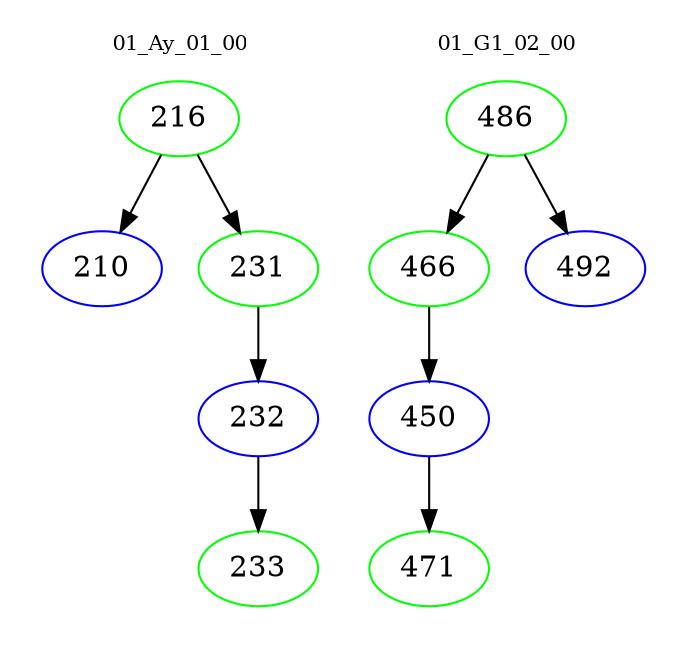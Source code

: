 digraph{
subgraph cluster_0 {
color = white
label = "01_Ay_01_00";
fontsize=10;
T0_216 [label="216", color="green"]
T0_216 -> T0_210 [color="black"]
T0_210 [label="210", color="blue"]
T0_216 -> T0_231 [color="black"]
T0_231 [label="231", color="green"]
T0_231 -> T0_232 [color="black"]
T0_232 [label="232", color="blue"]
T0_232 -> T0_233 [color="black"]
T0_233 [label="233", color="green"]
}
subgraph cluster_1 {
color = white
label = "01_G1_02_00";
fontsize=10;
T1_486 [label="486", color="green"]
T1_486 -> T1_466 [color="black"]
T1_466 [label="466", color="green"]
T1_466 -> T1_450 [color="black"]
T1_450 [label="450", color="blue"]
T1_450 -> T1_471 [color="black"]
T1_471 [label="471", color="green"]
T1_486 -> T1_492 [color="black"]
T1_492 [label="492", color="blue"]
}
}
